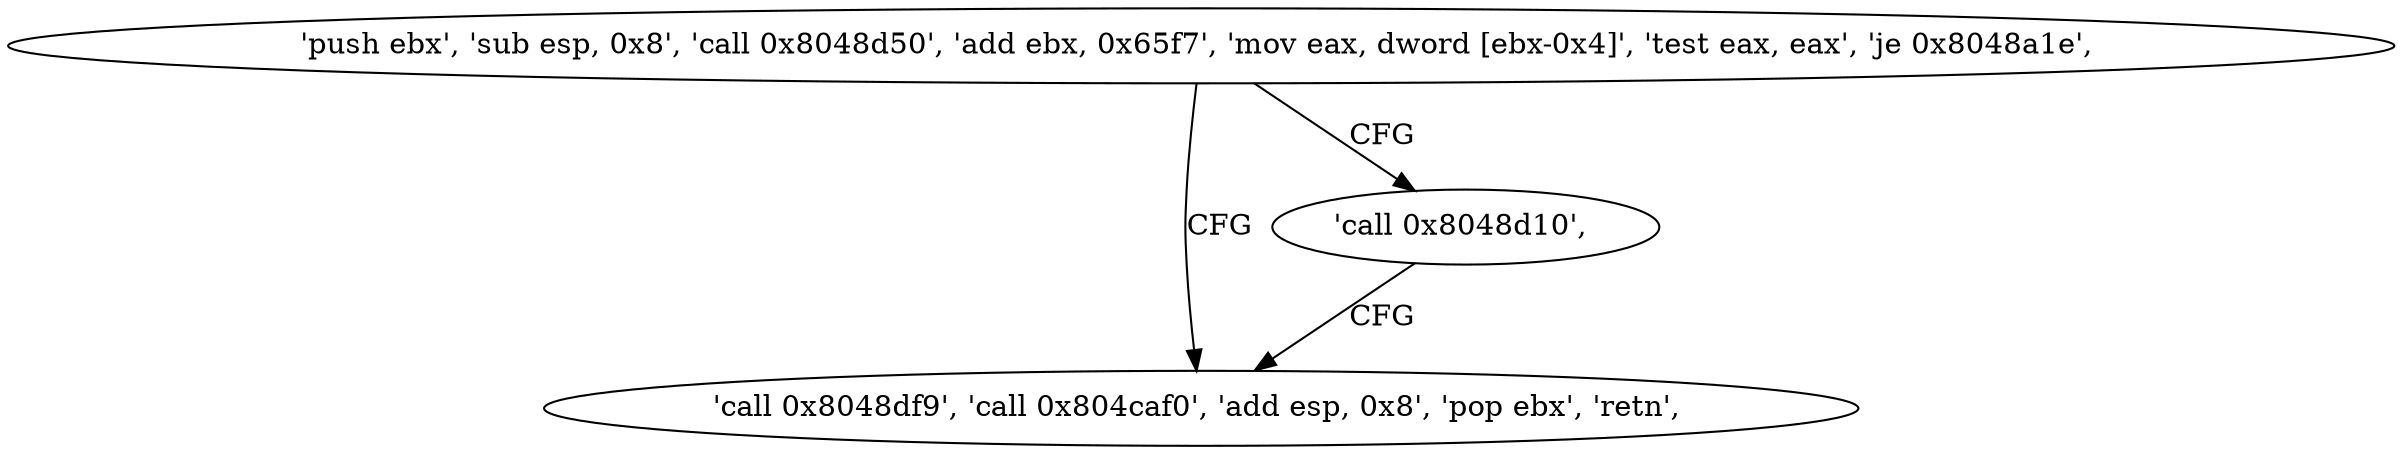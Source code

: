 digraph "func" {
"134515200" [label = "'push ebx', 'sub esp, 0x8', 'call 0x8048d50', 'add ebx, 0x65f7', 'mov eax, dword [ebx-0x4]', 'test eax, eax', 'je 0x8048a1e', " ]
"134515230" [label = "'call 0x8048df9', 'call 0x804caf0', 'add esp, 0x8', 'pop ebx', 'retn', " ]
"134515225" [label = "'call 0x8048d10', " ]
"134515200" -> "134515230" [ label = "CFG" ]
"134515200" -> "134515225" [ label = "CFG" ]
"134515225" -> "134515230" [ label = "CFG" ]
}
